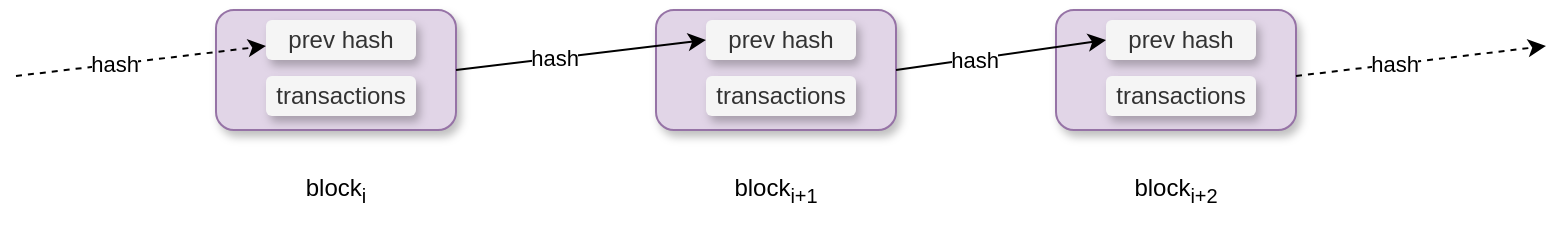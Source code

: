 <mxfile version="13.10.0" type="embed" pages="2">
    <diagram id="Pjf9yV8zofKxjMQw7tYo" name="block-hash-chain">
        <mxGraphModel dx="940" dy="670" grid="1" gridSize="10" guides="1" tooltips="1" connect="1" arrows="1" fold="1" page="1" pageScale="1" pageWidth="827" pageHeight="1169" math="0" shadow="0">
            <root>
                <mxCell id="0"/>
                <mxCell id="1" parent="0"/>
                <mxCell id="2" value="" style="rounded=1;whiteSpace=wrap;html=1;shadow=1;strokeColor=#9673a6;fillColor=#e1d5e7;" vertex="1" parent="1">
                    <mxGeometry x="160" y="240" width="120" height="60" as="geometry"/>
                </mxCell>
                <mxCell id="5" value="prev hash" style="rounded=1;whiteSpace=wrap;html=1;dashed=1;shadow=1;fillColor=#f5f5f5;fontColor=#333333;strokeColor=none;" vertex="1" parent="1">
                    <mxGeometry x="185" y="245" width="75" height="20" as="geometry"/>
                </mxCell>
                <mxCell id="7" value="transactions" style="rounded=1;whiteSpace=wrap;html=1;dashed=1;shadow=1;fillColor=#f5f5f5;fontColor=#333333;strokeColor=none;" vertex="1" parent="1">
                    <mxGeometry x="185" y="273" width="75" height="20" as="geometry"/>
                </mxCell>
                <mxCell id="8" value="block&lt;sub&gt;i&lt;/sub&gt;" style="text;html=1;strokeColor=none;fillColor=none;align=center;verticalAlign=middle;whiteSpace=wrap;rounded=0;shadow=1;dashed=1;" vertex="1" parent="1">
                    <mxGeometry x="200" y="320" width="40" height="20" as="geometry"/>
                </mxCell>
                <mxCell id="9" value="" style="rounded=1;whiteSpace=wrap;html=1;shadow=1;strokeColor=#9673a6;fillColor=#e1d5e7;" vertex="1" parent="1">
                    <mxGeometry x="380" y="240" width="120" height="60" as="geometry"/>
                </mxCell>
                <mxCell id="10" value="prev hash" style="rounded=1;whiteSpace=wrap;html=1;dashed=1;shadow=1;fillColor=#f5f5f5;fontColor=#333333;strokeColor=none;" vertex="1" parent="1">
                    <mxGeometry x="405" y="245" width="75" height="20" as="geometry"/>
                </mxCell>
                <mxCell id="11" value="transactions" style="rounded=1;whiteSpace=wrap;html=1;dashed=1;shadow=1;fillColor=#f5f5f5;fontColor=#333333;strokeColor=none;" vertex="1" parent="1">
                    <mxGeometry x="405" y="273" width="75" height="20" as="geometry"/>
                </mxCell>
                <mxCell id="12" value="block&lt;sub&gt;i+1&lt;/sub&gt;" style="text;html=1;strokeColor=none;fillColor=none;align=center;verticalAlign=middle;whiteSpace=wrap;rounded=0;shadow=1;dashed=1;" vertex="1" parent="1">
                    <mxGeometry x="420" y="320" width="40" height="20" as="geometry"/>
                </mxCell>
                <mxCell id="13" value="" style="rounded=1;whiteSpace=wrap;html=1;shadow=1;strokeColor=#9673a6;fillColor=#e1d5e7;" vertex="1" parent="1">
                    <mxGeometry x="580" y="240" width="120" height="60" as="geometry"/>
                </mxCell>
                <mxCell id="14" value="prev hash" style="rounded=1;whiteSpace=wrap;html=1;dashed=1;shadow=1;fillColor=#f5f5f5;fontColor=#333333;strokeColor=none;" vertex="1" parent="1">
                    <mxGeometry x="605" y="245" width="75" height="20" as="geometry"/>
                </mxCell>
                <mxCell id="15" value="transactions" style="rounded=1;whiteSpace=wrap;html=1;dashed=1;shadow=1;fillColor=#f5f5f5;fontColor=#333333;strokeColor=none;" vertex="1" parent="1">
                    <mxGeometry x="605" y="273" width="75" height="20" as="geometry"/>
                </mxCell>
                <mxCell id="16" value="block&lt;sub&gt;i+2&lt;/sub&gt;" style="text;html=1;strokeColor=none;fillColor=none;align=center;verticalAlign=middle;whiteSpace=wrap;rounded=0;shadow=1;dashed=1;" vertex="1" parent="1">
                    <mxGeometry x="620" y="320" width="40" height="20" as="geometry"/>
                </mxCell>
                <mxCell id="18" style="rounded=0;orthogonalLoop=1;jettySize=auto;html=1;exitX=1;exitY=0.5;exitDx=0;exitDy=0;entryX=0;entryY=0.5;entryDx=0;entryDy=0;" edge="1" parent="1" source="2" target="10">
                    <mxGeometry relative="1" as="geometry"/>
                </mxCell>
                <mxCell id="19" value="hash" style="edgeLabel;html=1;align=center;verticalAlign=middle;resizable=0;points=[];" vertex="1" connectable="0" parent="18">
                    <mxGeometry x="-0.216" relative="1" as="geometry">
                        <mxPoint as="offset"/>
                    </mxGeometry>
                </mxCell>
                <mxCell id="20" style="edgeStyle=none;rounded=0;orthogonalLoop=1;jettySize=auto;html=1;exitX=1;exitY=0.5;exitDx=0;exitDy=0;entryX=0;entryY=0.5;entryDx=0;entryDy=0;" edge="1" parent="1" source="9" target="14">
                    <mxGeometry relative="1" as="geometry"/>
                </mxCell>
                <mxCell id="21" value="hash" style="edgeLabel;html=1;align=center;verticalAlign=middle;resizable=0;points=[];" vertex="1" connectable="0" parent="20">
                    <mxGeometry x="-0.256" relative="1" as="geometry">
                        <mxPoint as="offset"/>
                    </mxGeometry>
                </mxCell>
                <mxCell id="23" style="rounded=0;orthogonalLoop=1;jettySize=auto;html=1;exitX=1;exitY=0.5;exitDx=0;exitDy=0;entryX=0;entryY=0.5;entryDx=0;entryDy=0;dashed=1;" edge="1" parent="1">
                    <mxGeometry relative="1" as="geometry">
                        <mxPoint x="60" y="273" as="sourcePoint"/>
                        <mxPoint x="185" y="258" as="targetPoint"/>
                    </mxGeometry>
                </mxCell>
                <mxCell id="24" value="hash" style="edgeLabel;html=1;align=center;verticalAlign=middle;resizable=0;points=[];" vertex="1" connectable="0" parent="23">
                    <mxGeometry x="-0.216" relative="1" as="geometry">
                        <mxPoint as="offset"/>
                    </mxGeometry>
                </mxCell>
                <mxCell id="25" style="rounded=0;orthogonalLoop=1;jettySize=auto;html=1;exitX=1;exitY=0.5;exitDx=0;exitDy=0;entryX=0;entryY=0.5;entryDx=0;entryDy=0;dashed=1;" edge="1" parent="1">
                    <mxGeometry relative="1" as="geometry">
                        <mxPoint x="700" y="273" as="sourcePoint"/>
                        <mxPoint x="825" y="258" as="targetPoint"/>
                    </mxGeometry>
                </mxCell>
                <mxCell id="26" value="hash" style="edgeLabel;html=1;align=center;verticalAlign=middle;resizable=0;points=[];" vertex="1" connectable="0" parent="25">
                    <mxGeometry x="-0.216" relative="1" as="geometry">
                        <mxPoint as="offset"/>
                    </mxGeometry>
                </mxCell>
            </root>
        </mxGraphModel>
    </diagram>
    <diagram id="XoIDy-IsYA6ndvfbBmB2" name="new-block">
        <mxGraphModel dx="940" dy="670" grid="1" gridSize="10" guides="1" tooltips="1" connect="1" arrows="1" fold="1" page="1" pageScale="1" pageWidth="827" pageHeight="1169" math="0" shadow="0">
            <root>
                <mxCell id="k8woQGYj1PH1tRFtOVcg-0"/>
                <mxCell id="k8woQGYj1PH1tRFtOVcg-1" parent="k8woQGYj1PH1tRFtOVcg-0"/>
                <mxCell id="wOPzcCrHWmhgkpmLlttJ-0" value="" style="rounded=1;whiteSpace=wrap;html=1;shadow=1;strokeColor=#9673a6;fillColor=#e1d5e7;" vertex="1" parent="k8woQGYj1PH1tRFtOVcg-1">
                    <mxGeometry x="790" y="210" width="150" height="80" as="geometry"/>
                </mxCell>
                <mxCell id="wOPzcCrHWmhgkpmLlttJ-1" value="prev hash" style="rounded=1;whiteSpace=wrap;html=1;dashed=1;shadow=1;fillColor=#f5f5f5;fontColor=#333333;strokeColor=none;" vertex="1" parent="k8woQGYj1PH1tRFtOVcg-1">
                    <mxGeometry x="825" y="215" width="75" height="20" as="geometry"/>
                </mxCell>
                <mxCell id="wOPzcCrHWmhgkpmLlttJ-2" value="&lt;div style=&quot;text-align: left&quot;&gt;&lt;span&gt;Acount: -3&lt;/span&gt;&lt;br&gt;&lt;/div&gt;&lt;div style=&quot;text-align: left&quot;&gt;&lt;span&gt;Bcount: 3&lt;/span&gt;&lt;/div&gt;" style="rounded=1;whiteSpace=wrap;html=1;dashed=1;shadow=1;fillColor=#f5f5f5;fontColor=#333333;strokeColor=none;" vertex="1" parent="k8woQGYj1PH1tRFtOVcg-1">
                    <mxGeometry x="822.5" y="243" width="95" height="40" as="geometry"/>
                </mxCell>
                <mxCell id="wOPzcCrHWmhgkpmLlttJ-3" value="block&lt;sub&gt;i+3&lt;/sub&gt;" style="text;html=1;strokeColor=none;fillColor=none;align=center;verticalAlign=middle;whiteSpace=wrap;rounded=0;shadow=1;dashed=1;" vertex="1" parent="k8woQGYj1PH1tRFtOVcg-1">
                    <mxGeometry x="850" y="320" width="40" height="20" as="geometry"/>
                </mxCell>
                <mxCell id="cD5aTTiI6pgXYjGWi-LH-0" value="" style="rounded=1;whiteSpace=wrap;html=1;shadow=1;strokeColor=#9673a6;fillColor=#e1d5e7;" vertex="1" parent="k8woQGYj1PH1tRFtOVcg-1">
                    <mxGeometry x="160" y="240" width="120" height="60" as="geometry"/>
                </mxCell>
                <mxCell id="cD5aTTiI6pgXYjGWi-LH-1" value="prev hash" style="rounded=1;whiteSpace=wrap;html=1;dashed=1;shadow=1;fillColor=#f5f5f5;fontColor=#333333;strokeColor=none;" vertex="1" parent="k8woQGYj1PH1tRFtOVcg-1">
                    <mxGeometry x="185" y="245" width="75" height="20" as="geometry"/>
                </mxCell>
                <mxCell id="cD5aTTiI6pgXYjGWi-LH-2" value="transactions" style="rounded=1;whiteSpace=wrap;html=1;dashed=1;shadow=1;fillColor=#f5f5f5;fontColor=#333333;strokeColor=none;" vertex="1" parent="k8woQGYj1PH1tRFtOVcg-1">
                    <mxGeometry x="185" y="273" width="75" height="20" as="geometry"/>
                </mxCell>
                <mxCell id="cD5aTTiI6pgXYjGWi-LH-3" value="block&lt;sub&gt;i&lt;/sub&gt;" style="text;html=1;strokeColor=none;fillColor=none;align=center;verticalAlign=middle;whiteSpace=wrap;rounded=0;shadow=1;dashed=1;" vertex="1" parent="k8woQGYj1PH1tRFtOVcg-1">
                    <mxGeometry x="200" y="320" width="40" height="20" as="geometry"/>
                </mxCell>
                <mxCell id="cD5aTTiI6pgXYjGWi-LH-4" value="" style="rounded=1;whiteSpace=wrap;html=1;shadow=1;strokeColor=#9673a6;fillColor=#e1d5e7;" vertex="1" parent="k8woQGYj1PH1tRFtOVcg-1">
                    <mxGeometry x="380" y="240" width="120" height="60" as="geometry"/>
                </mxCell>
                <mxCell id="cD5aTTiI6pgXYjGWi-LH-5" value="prev hash" style="rounded=1;whiteSpace=wrap;html=1;dashed=1;shadow=1;fillColor=#f5f5f5;fontColor=#333333;strokeColor=none;" vertex="1" parent="k8woQGYj1PH1tRFtOVcg-1">
                    <mxGeometry x="405" y="245" width="75" height="20" as="geometry"/>
                </mxCell>
                <mxCell id="cD5aTTiI6pgXYjGWi-LH-6" value="transactions" style="rounded=1;whiteSpace=wrap;html=1;dashed=1;shadow=1;fillColor=#f5f5f5;fontColor=#333333;strokeColor=none;" vertex="1" parent="k8woQGYj1PH1tRFtOVcg-1">
                    <mxGeometry x="405" y="273" width="75" height="20" as="geometry"/>
                </mxCell>
                <mxCell id="cD5aTTiI6pgXYjGWi-LH-7" value="block&lt;sub&gt;i+1&lt;/sub&gt;" style="text;html=1;strokeColor=none;fillColor=none;align=center;verticalAlign=middle;whiteSpace=wrap;rounded=0;shadow=1;dashed=1;" vertex="1" parent="k8woQGYj1PH1tRFtOVcg-1">
                    <mxGeometry x="420" y="320" width="40" height="20" as="geometry"/>
                </mxCell>
                <mxCell id="cD5aTTiI6pgXYjGWi-LH-8" value="" style="rounded=1;whiteSpace=wrap;html=1;shadow=1;strokeColor=#9673a6;fillColor=#e1d5e7;" vertex="1" parent="k8woQGYj1PH1tRFtOVcg-1">
                    <mxGeometry x="580" y="240" width="120" height="60" as="geometry"/>
                </mxCell>
                <mxCell id="cD5aTTiI6pgXYjGWi-LH-9" value="prev hash" style="rounded=1;whiteSpace=wrap;html=1;dashed=1;shadow=1;fillColor=#f5f5f5;fontColor=#333333;strokeColor=none;" vertex="1" parent="k8woQGYj1PH1tRFtOVcg-1">
                    <mxGeometry x="605" y="245" width="75" height="20" as="geometry"/>
                </mxCell>
                <mxCell id="cD5aTTiI6pgXYjGWi-LH-10" value="transactions" style="rounded=1;whiteSpace=wrap;html=1;dashed=1;shadow=1;fillColor=#f5f5f5;fontColor=#333333;strokeColor=none;" vertex="1" parent="k8woQGYj1PH1tRFtOVcg-1">
                    <mxGeometry x="605" y="273" width="75" height="20" as="geometry"/>
                </mxCell>
                <mxCell id="cD5aTTiI6pgXYjGWi-LH-11" value="block&lt;sub&gt;i+2&lt;/sub&gt;" style="text;html=1;strokeColor=none;fillColor=none;align=center;verticalAlign=middle;whiteSpace=wrap;rounded=0;shadow=1;dashed=1;" vertex="1" parent="k8woQGYj1PH1tRFtOVcg-1">
                    <mxGeometry x="620" y="320" width="40" height="20" as="geometry"/>
                </mxCell>
                <mxCell id="cD5aTTiI6pgXYjGWi-LH-12" style="rounded=0;orthogonalLoop=1;jettySize=auto;html=1;exitX=1;exitY=0.5;exitDx=0;exitDy=0;entryX=0;entryY=0.5;entryDx=0;entryDy=0;" edge="1" parent="k8woQGYj1PH1tRFtOVcg-1" source="cD5aTTiI6pgXYjGWi-LH-0" target="cD5aTTiI6pgXYjGWi-LH-5">
                    <mxGeometry relative="1" as="geometry"/>
                </mxCell>
                <mxCell id="cD5aTTiI6pgXYjGWi-LH-13" value="hash" style="edgeLabel;html=1;align=center;verticalAlign=middle;resizable=0;points=[];" vertex="1" connectable="0" parent="cD5aTTiI6pgXYjGWi-LH-12">
                    <mxGeometry x="-0.216" relative="1" as="geometry">
                        <mxPoint as="offset"/>
                    </mxGeometry>
                </mxCell>
                <mxCell id="cD5aTTiI6pgXYjGWi-LH-14" style="edgeStyle=none;rounded=0;orthogonalLoop=1;jettySize=auto;html=1;exitX=1;exitY=0.5;exitDx=0;exitDy=0;entryX=0;entryY=0.5;entryDx=0;entryDy=0;" edge="1" parent="k8woQGYj1PH1tRFtOVcg-1" source="cD5aTTiI6pgXYjGWi-LH-4" target="cD5aTTiI6pgXYjGWi-LH-9">
                    <mxGeometry relative="1" as="geometry"/>
                </mxCell>
                <mxCell id="cD5aTTiI6pgXYjGWi-LH-15" value="hash" style="edgeLabel;html=1;align=center;verticalAlign=middle;resizable=0;points=[];" vertex="1" connectable="0" parent="cD5aTTiI6pgXYjGWi-LH-14">
                    <mxGeometry x="-0.256" relative="1" as="geometry">
                        <mxPoint as="offset"/>
                    </mxGeometry>
                </mxCell>
                <mxCell id="cD5aTTiI6pgXYjGWi-LH-16" style="rounded=0;orthogonalLoop=1;jettySize=auto;html=1;exitX=1;exitY=0.5;exitDx=0;exitDy=0;entryX=0;entryY=0.5;entryDx=0;entryDy=0;dashed=1;" edge="1" parent="k8woQGYj1PH1tRFtOVcg-1">
                    <mxGeometry relative="1" as="geometry">
                        <mxPoint x="60" y="273" as="sourcePoint"/>
                        <mxPoint x="185" y="258" as="targetPoint"/>
                    </mxGeometry>
                </mxCell>
                <mxCell id="cD5aTTiI6pgXYjGWi-LH-17" value="hash" style="edgeLabel;html=1;align=center;verticalAlign=middle;resizable=0;points=[];" vertex="1" connectable="0" parent="cD5aTTiI6pgXYjGWi-LH-16">
                    <mxGeometry x="-0.216" relative="1" as="geometry">
                        <mxPoint as="offset"/>
                    </mxGeometry>
                </mxCell>
                <mxCell id="cD5aTTiI6pgXYjGWi-LH-18" style="rounded=0;orthogonalLoop=1;jettySize=auto;html=1;exitX=1;exitY=0.5;exitDx=0;exitDy=0;entryX=0;entryY=0.75;entryDx=0;entryDy=0;dashed=1;" edge="1" parent="k8woQGYj1PH1tRFtOVcg-1" target="wOPzcCrHWmhgkpmLlttJ-1">
                    <mxGeometry relative="1" as="geometry">
                        <mxPoint x="700" y="273" as="sourcePoint"/>
                        <mxPoint x="825" y="258" as="targetPoint"/>
                    </mxGeometry>
                </mxCell>
                <mxCell id="cD5aTTiI6pgXYjGWi-LH-19" value="hash" style="edgeLabel;html=1;align=center;verticalAlign=middle;resizable=0;points=[];" vertex="1" connectable="0" parent="cD5aTTiI6pgXYjGWi-LH-18">
                    <mxGeometry x="-0.216" relative="1" as="geometry">
                        <mxPoint as="offset"/>
                    </mxGeometry>
                </mxCell>
            </root>
        </mxGraphModel>
    </diagram>
</mxfile>